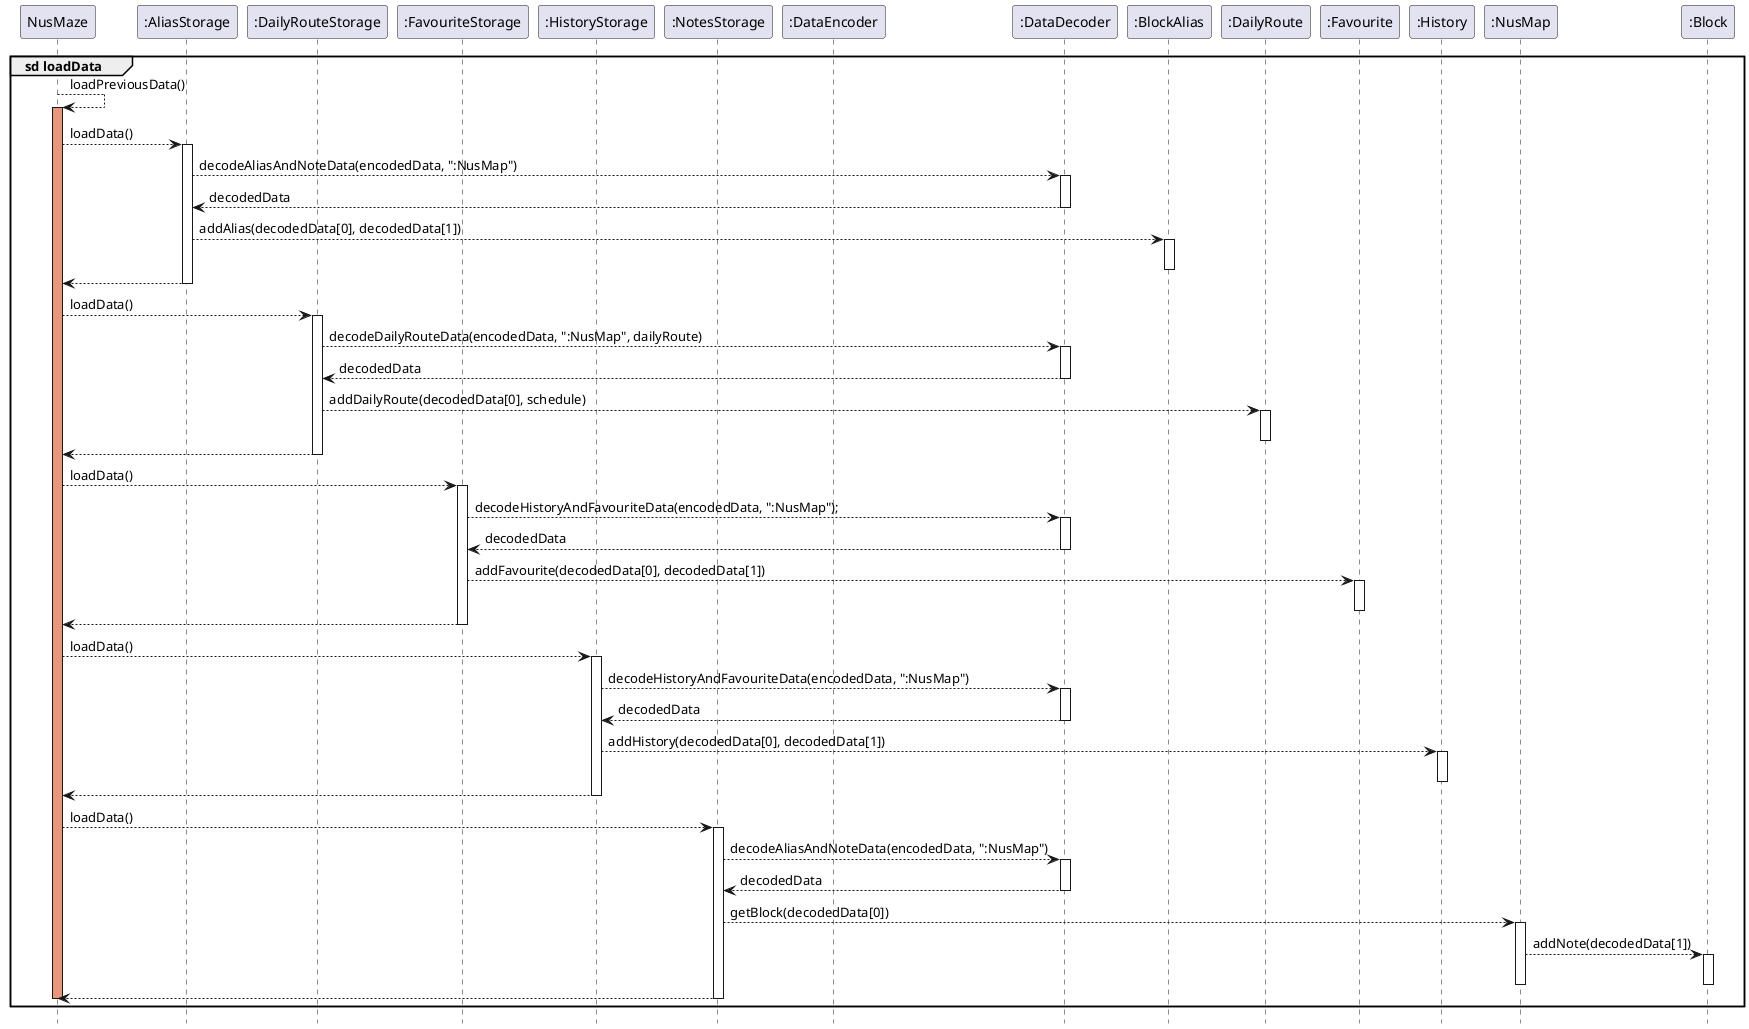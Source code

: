 @startuml
'https://plantuml.com/sequence-diagram

hide footbox

participant NusMaze

participant ":AliasStorage"
participant ":DailyRouteStorage"
participant ":FavouriteStorage"
participant ":HistoryStorage"
participant ":NotesStorage"
participant ":DataEncoder"
participant ":DataDecoder"

participant ":BlockAlias"
participant ":DailyRoute"
participant ":Favourite"
participant ":History"
participant ":NusMap"
participant ":Block"


group sd loadData
    NusMaze --> NusMaze: loadPreviousData()
    activate NusMaze #DarkSalmon

    NusMaze --> ":AliasStorage": loadData()
    activate ":AliasStorage"
    ":AliasStorage" ---> ":DataDecoder": decodeAliasAndNoteData(encodedData, ":NusMap")
    activate ":DataDecoder"
    ":DataDecoder" ---> ":AliasStorage": decodedData
    deactivate ":DataDecoder"
    ":AliasStorage" --> ":BlockAlias": addAlias(decodedData[0], decodedData[1])
    activate  ":BlockAlias"
    deactivate ":BlockAlias"
    ":AliasStorage" --> NusMaze
    deactivate ":AliasStorage"

    NusMaze --> ":DailyRouteStorage": loadData()
    activate ":DailyRouteStorage"
    ":DailyRouteStorage" ---> ":DataDecoder": decodeDailyRouteData(encodedData, ":NusMap", dailyRoute)
    activate ":DataDecoder"
    ":DataDecoder" ---> ":DailyRouteStorage": decodedData
    deactivate ":DataDecoder"
    ":DailyRouteStorage" --> ":DailyRoute": addDailyRoute(decodedData[0], schedule)
    activate  ":DailyRoute"
    deactivate ":DailyRoute"
    ":DailyRouteStorage" --> NusMaze
    deactivate ":DailyRouteStorage"

    NusMaze --> ":FavouriteStorage": loadData()
    activate ":FavouriteStorage"
    ":FavouriteStorage" ---> ":DataDecoder": decodeHistoryAndFavouriteData(encodedData, ":NusMap");
    activate ":DataDecoder"
    ":DataDecoder" ---> ":FavouriteStorage": decodedData
    deactivate ":DataDecoder"
    ":FavouriteStorage" --> ":Favourite": addFavourite(decodedData[0], decodedData[1])
    activate  ":Favourite"
    deactivate ":Favourite"
    ":FavouriteStorage" --> NusMaze
    deactivate ":FavouriteStorage"

    NusMaze --> ":HistoryStorage": loadData()
    activate ":HistoryStorage"
    ":HistoryStorage" ---> ":DataDecoder": decodeHistoryAndFavouriteData(encodedData, ":NusMap")
    activate ":DataDecoder"
    ":DataDecoder" ---> ":HistoryStorage": decodedData
    deactivate ":DataDecoder"
    ":HistoryStorage" --> ":History": addHistory(decodedData[0], decodedData[1])
    activate  ":History"
    deactivate ":History"
    ":HistoryStorage" --> NusMaze
    deactivate ":HistoryStorage"

    NusMaze --> ":NotesStorage": loadData()
    activate ":NotesStorage"
    ":NotesStorage" ---> ":DataDecoder": decodeAliasAndNoteData(encodedData, ":NusMap")
    activate ":DataDecoder"
    ":DataDecoder" ---> ":NotesStorage": decodedData
    deactivate ":DataDecoder"
    ":NotesStorage" --> ":NusMap": getBlock(decodedData[0])
    activate  ":NusMap"
    ":NusMap" --> ":Block": addNote(decodedData[1])
    activate ":Block"
    deactivate ":Block"
    deactivate ":NusMap"
    ":NotesStorage" --> NusMaze
    deactivate ":NotesStorage"

    deactivate NusMaze #DarkSalmon

end

@enduml